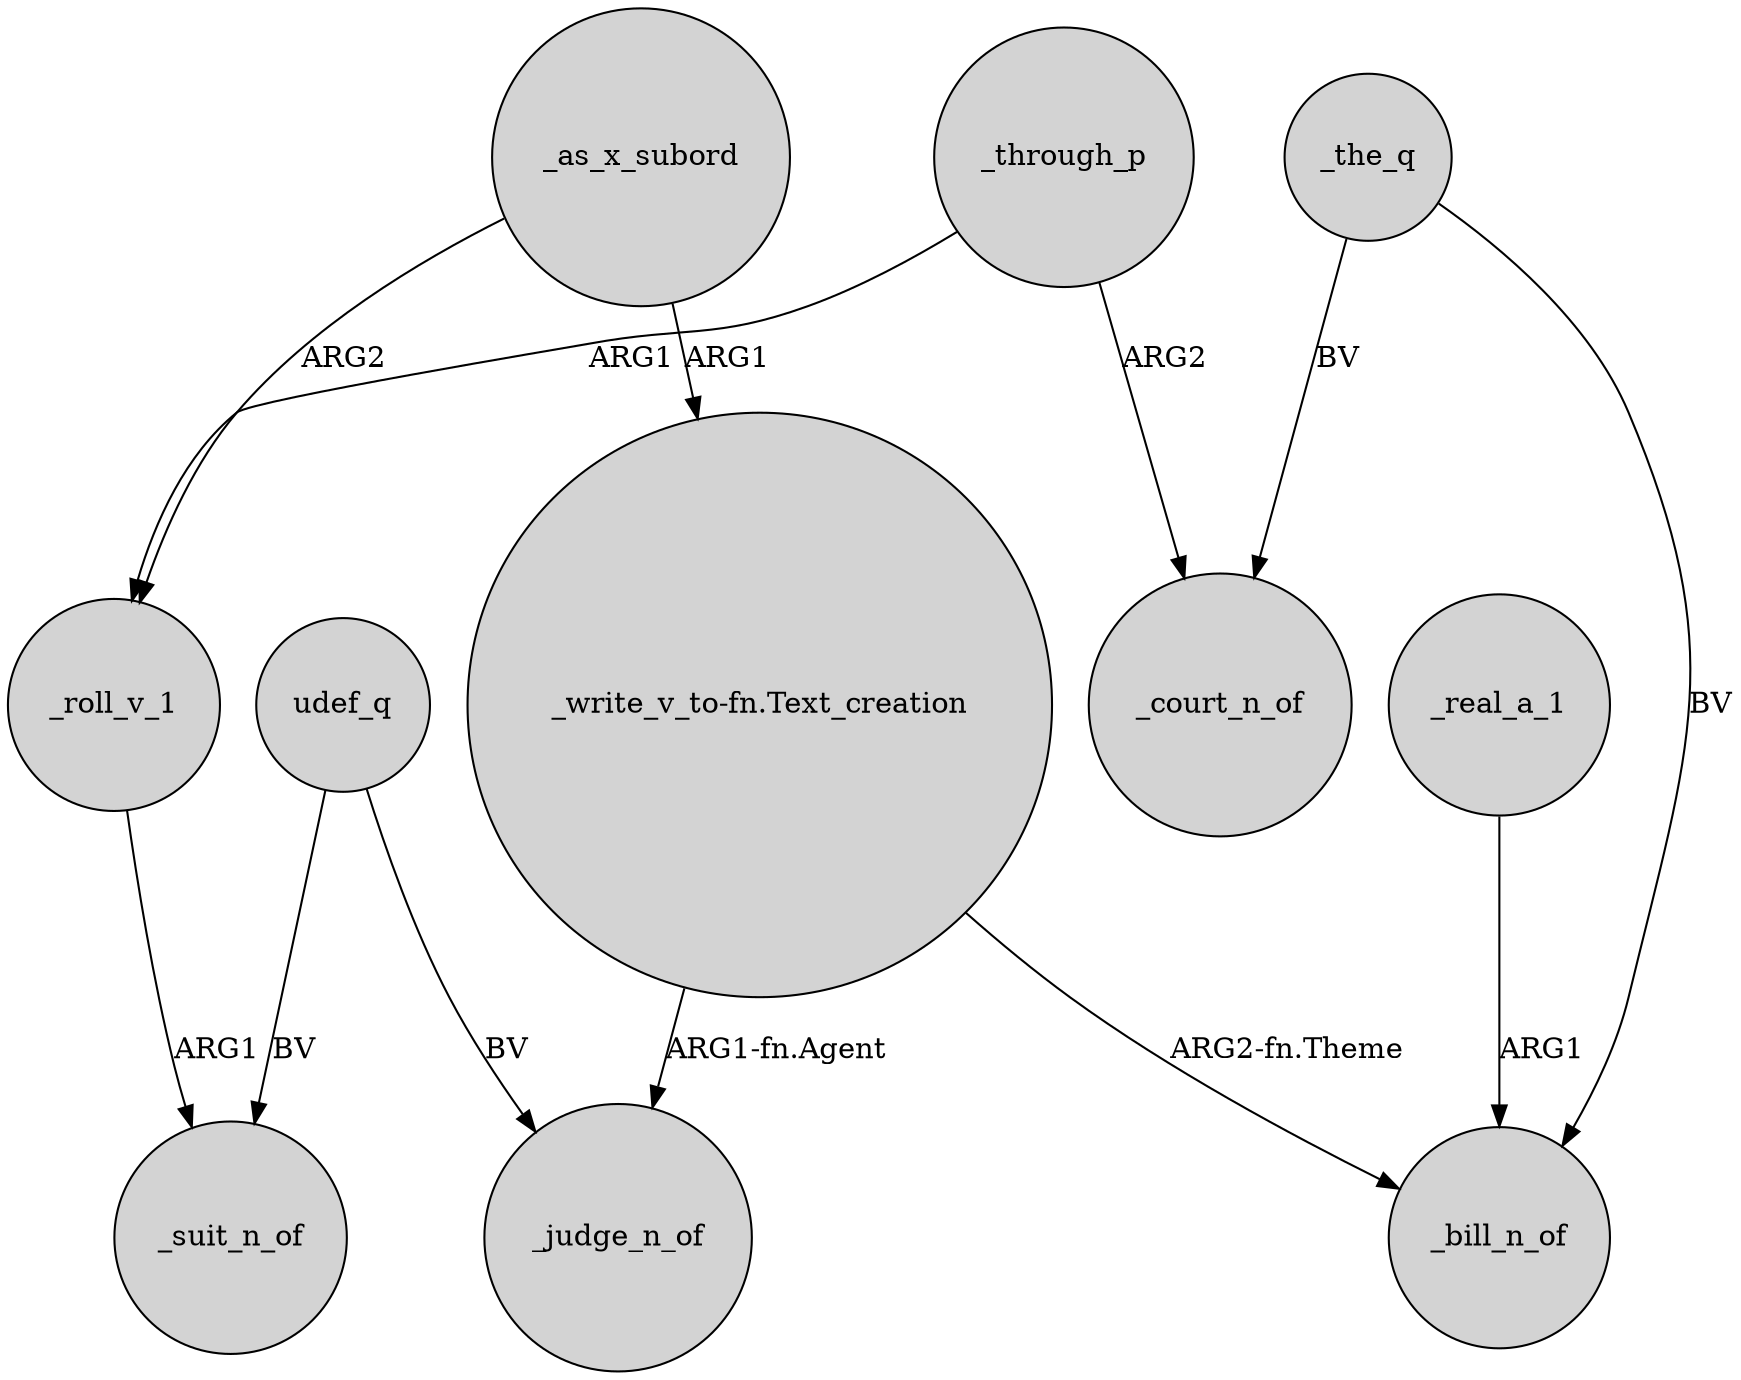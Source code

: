 digraph {
	node [shape=circle style=filled]
	_roll_v_1 -> _suit_n_of [label=ARG1]
	_the_q -> _bill_n_of [label=BV]
	udef_q -> _suit_n_of [label=BV]
	_as_x_subord -> _roll_v_1 [label=ARG2]
	_through_p -> _court_n_of [label=ARG2]
	"_write_v_to-fn.Text_creation" -> _bill_n_of [label="ARG2-fn.Theme"]
	"_write_v_to-fn.Text_creation" -> _judge_n_of [label="ARG1-fn.Agent"]
	udef_q -> _judge_n_of [label=BV]
	_as_x_subord -> "_write_v_to-fn.Text_creation" [label=ARG1]
	_through_p -> _roll_v_1 [label=ARG1]
	_real_a_1 -> _bill_n_of [label=ARG1]
	_the_q -> _court_n_of [label=BV]
}
